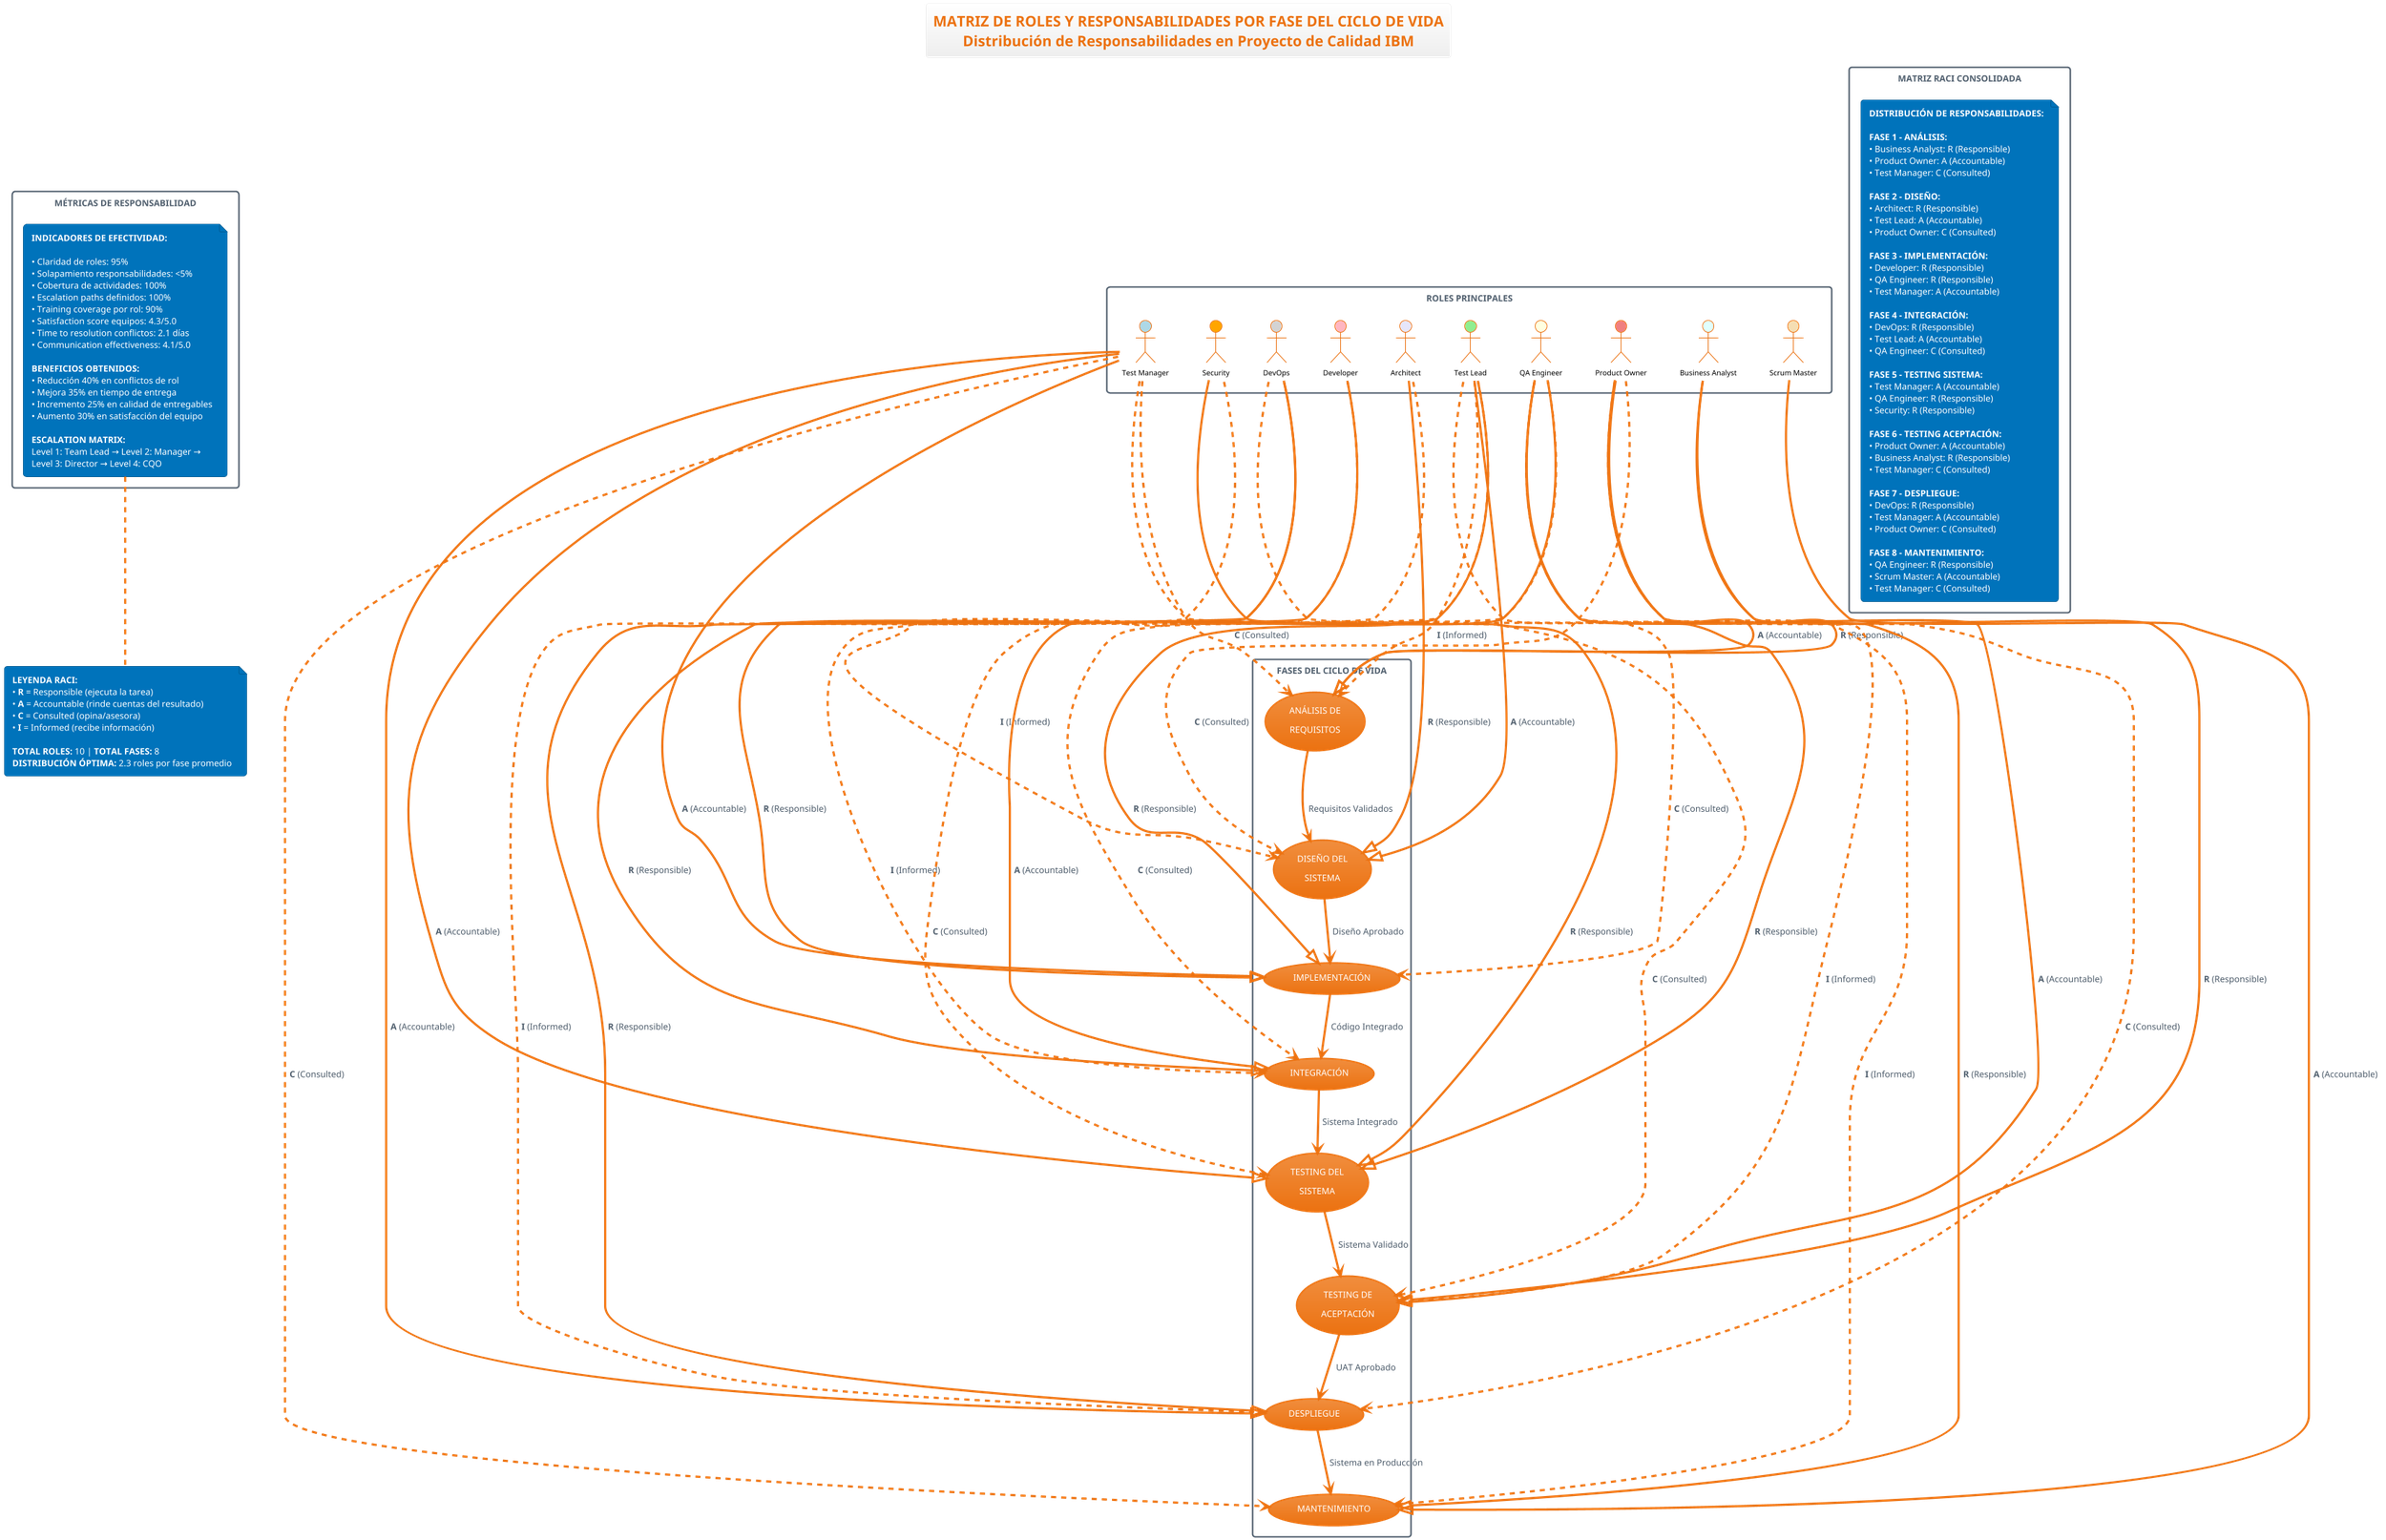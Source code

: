 @startuml roles-responsabilidades-fases-corregido
!theme aws-orange
top to bottom direction

title **MATRIZ DE ROLES Y RESPONSABILIDADES POR FASE DEL CICLO DE VIDA**\nDistribución de Responsabilidades en Proyecto de Calidad IBM

skinparam packageStyle rectangle
skinparam actor {
    FontSize 10
    FontColor Black
}

' Definición de roles como actores
package "ROLES PRINCIPALES" {
    actor "Product Owner" as PO #lightcoral
    actor "Test Manager" as TM #lightblue
    actor "Test Lead" as TL #lightgreen
    actor "QA Engineer" as QE #lightyellow
    actor "Developer" as DEV #lightpink
    actor "DevOps" as DO #lightgray
    actor "Business Analyst" as BA #lightcyan
    actor "Architect" as ARCH #lavender
    actor "Security" as SEC #orange
    actor "Scrum Master" as SM #wheat
}

' Fases como casos de uso
package "FASES DEL CICLO DE VIDA" {
    usecase "ANÁLISIS DE\nREQUISITOS" as FASE1
    usecase "DISEÑO DEL\nSISTEMA" as FASE2
    usecase "IMPLEMENTACIÓN" as FASE3
    usecase "INTEGRACIÓN" as FASE4
    usecase "TESTING DEL\nSISTEMA" as FASE5
    usecase "TESTING DE\nACEPTACIÓN" as FASE6
    usecase "DESPLIEGUE" as FASE7
    usecase "MANTENIMIENTO" as FASE8
}

' Relaciones RACI por fase

' FASE 1: ANÁLISIS DE REQUISITOS
BA --|> FASE1 : **R** (Responsible)
PO --|> FASE1 : **A** (Accountable)
TM ..> FASE1 : **C** (Consulted)
TL -.> FASE1 : **I** (Informed)

' FASE 2: DISEÑO DEL SISTEMA
ARCH --|> FASE2 : **R** (Responsible)
TL --|> FASE2 : **A** (Accountable)
PO ..> FASE2 : **C** (Consulted)
DEV -.> FASE2 : **I** (Informed)

' FASE 3: IMPLEMENTACIÓN
DEV --|> FASE3 : **R** (Responsible)
QE --|> FASE3 : **R** (Responsible)
TM --|> FASE3 : **A** (Accountable)
TL ..> FASE3 : **C** (Consulted)

' FASE 4: INTEGRACIÓN
DO --|> FASE4 : **R** (Responsible)
TL --|> FASE4 : **A** (Accountable)
QE ..> FASE4 : **C** (Consulted)
ARCH -.> FASE4 : **I** (Informed)

' FASE 5: TESTING DEL SISTEMA
TM --|> FASE5 : **A** (Accountable)
QE --|> FASE5 : **R** (Responsible)
SEC --|> FASE5 : **R** (Responsible)
TL ..> FASE5 : **C** (Consulted)

' FASE 6: TESTING DE ACEPTACIÓN
PO --|> FASE6 : **A** (Accountable)
BA --|> FASE6 : **R** (Responsible)
TM ..> FASE6 : **C** (Consulted)
QE -.> FASE6 : **I** (Informed)

' FASE 7: DESPLIEGUE
DO --|> FASE7 : **R** (Responsible)
TM --|> FASE7 : **A** (Accountable)
PO ..> FASE7 : **C** (Consulted)
SEC -.> FASE7 : **I** (Informed)

' FASE 8: MANTENIMIENTO
QE --|> FASE8 : **R** (Responsible)
SM --|> FASE8 : **A** (Accountable)
TM ..> FASE8 : **C** (Consulted)
DO -.> FASE8 : **I** (Informed)

' Flujo entre fases
FASE1 --> FASE2 : Requisitos Validados
FASE2 --> FASE3 : Diseño Aprobado
FASE3 --> FASE4 : Código Integrado
FASE4 --> FASE5 : Sistema Integrado
FASE5 --> FASE6 : Sistema Validado
FASE6 --> FASE7 : UAT Aprobado
FASE7 --> FASE8 : Sistema en Producción

' Matriz RACI resumida
package "MATRIZ RACI CONSOLIDADA" {
    note as RACI_MATRIX
        **DISTRIBUCIÓN DE RESPONSABILIDADES:**
        
        **FASE 1 - ANÁLISIS:**
        • Business Analyst: R (Responsible)
        • Product Owner: A (Accountable)
        • Test Manager: C (Consulted)
        
        **FASE 2 - DISEÑO:**
        • Architect: R (Responsible)  
        • Test Lead: A (Accountable)
        • Product Owner: C (Consulted)
        
        **FASE 3 - IMPLEMENTACIÓN:**
        • Developer: R (Responsible)
        • QA Engineer: R (Responsible)
        • Test Manager: A (Accountable)
        
        **FASE 4 - INTEGRACIÓN:**
        • DevOps: R (Responsible)
        • Test Lead: A (Accountable)
        • QA Engineer: C (Consulted)
        
        **FASE 5 - TESTING SISTEMA:**
        • Test Manager: A (Accountable)
        • QA Engineer: R (Responsible)
        • Security: R (Responsible)
        
        **FASE 6 - TESTING ACEPTACIÓN:**
        • Product Owner: A (Accountable)
        • Business Analyst: R (Responsible)
        • Test Manager: C (Consulted)
        
        **FASE 7 - DESPLIEGUE:**
        • DevOps: R (Responsible)
        • Test Manager: A (Accountable)
        • Product Owner: C (Consulted)
        
        **FASE 8 - MANTENIMIENTO:**
        • QA Engineer: R (Responsible)
        • Scrum Master: A (Accountable)
        • Test Manager: C (Consulted)
    end note
}

' Métricas de efectividad
package "MÉTRICAS DE RESPONSABILIDAD" {
    note as METRICS
        **INDICADORES DE EFECTIVIDAD:**
        
        • Claridad de roles: 95%
        • Solapamiento responsabilidades: <5%
        • Cobertura de actividades: 100%
        • Escalation paths definidos: 100%
        • Training coverage por rol: 90%
        • Satisfaction score equipos: 4.3/5.0
        • Time to resolution conflictos: 2.1 días
        • Communication effectiveness: 4.1/5.0
        
        **BENEFICIOS OBTENIDOS:**
        • Reducción 40% en conflictos de rol
        • Mejora 35% en tiempo de entrega
        • Incremento 25% en calidad de entregables
        • Aumento 30% en satisfacción del equipo
        
        **ESCALATION MATRIX:**
        Level 1: Team Lead → Level 2: Manager → 
        Level 3: Director → Level 4: CQO
    end note
}

note bottom
    **LEYENDA RACI:**
    • **R** = Responsible (ejecuta la tarea)
    • **A** = Accountable (rinde cuentas del resultado)  
    • **C** = Consulted (opina/asesora)
    • **I** = Informed (recibe información)
    
    **TOTAL ROLES:** 10 | **TOTAL FASES:** 8
    **DISTRIBUCIÓN ÓPTIMA:** 2.3 roles por fase promedio
end note

@enduml
